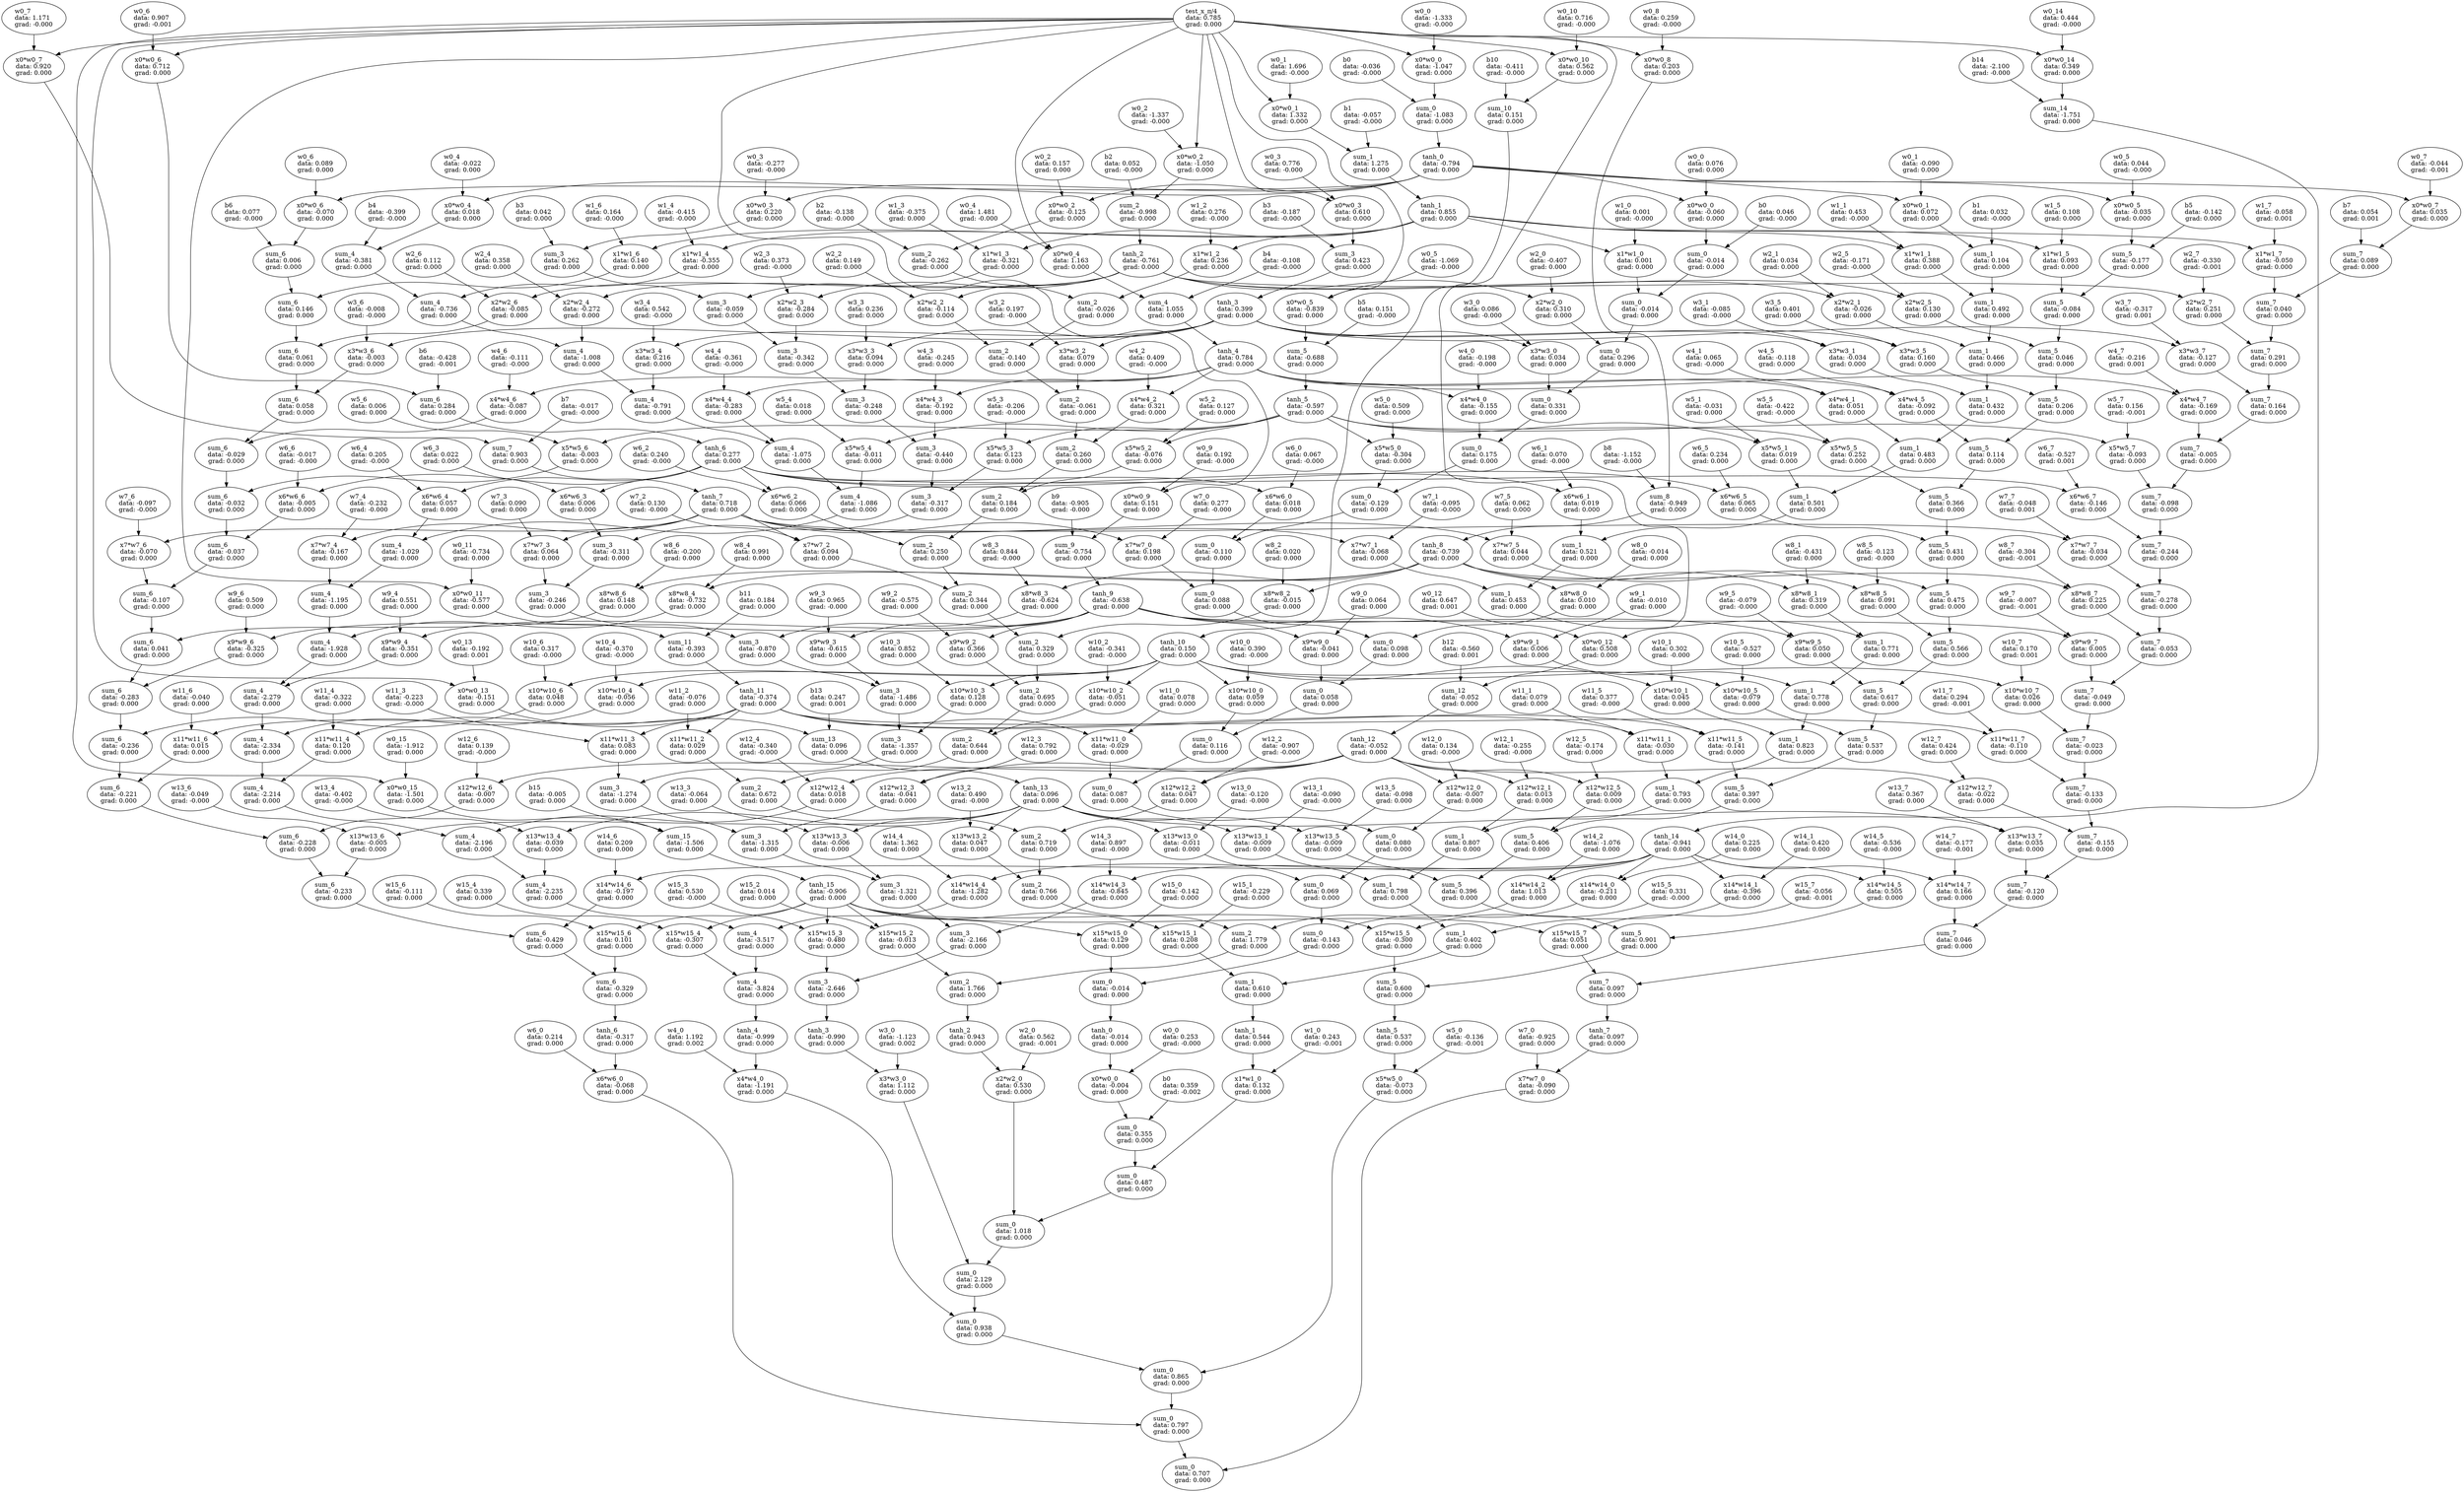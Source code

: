 digraph {
    0 [ label = "sum_0\ldata: 0.707\lgrad: 0.000" ]
    1 [ label = "sum_0\ldata: 0.797\lgrad: 0.000" ]
    2 [ label = "sum_0\ldata: 0.865\lgrad: 0.000" ]
    3 [ label = "sum_0\ldata: 0.938\lgrad: 0.000" ]
    4 [ label = "sum_0\ldata: 2.129\lgrad: 0.000" ]
    5 [ label = "sum_0\ldata: 1.018\lgrad: 0.000" ]
    6 [ label = "sum_0\ldata: 0.487\lgrad: 0.000" ]
    7 [ label = "sum_0\ldata: 0.355\lgrad: 0.000" ]
    8 [ label = "b0\ldata: 0.359\lgrad: -0.002" ]
    9 [ label = "x0*w0_0\ldata: -0.004\lgrad: 0.000" ]
    10 [ label = "tanh_0\ldata: -0.014\lgrad: 0.000" ]
    11 [ label = "sum_0\ldata: -0.014\lgrad: 0.000" ]
    12 [ label = "sum_0\ldata: -0.143\lgrad: 0.000" ]
    13 [ label = "sum_0\ldata: 0.069\lgrad: 0.000" ]
    14 [ label = "sum_0\ldata: 0.080\lgrad: 0.000" ]
    15 [ label = "sum_0\ldata: 0.087\lgrad: 0.000" ]
    16 [ label = "sum_0\ldata: 0.116\lgrad: 0.000" ]
    17 [ label = "sum_0\ldata: 0.058\lgrad: 0.000" ]
    18 [ label = "sum_0\ldata: 0.098\lgrad: 0.000" ]
    19 [ label = "sum_0\ldata: 0.088\lgrad: 0.000" ]
    20 [ label = "sum_0\ldata: -0.110\lgrad: 0.000" ]
    21 [ label = "sum_0\ldata: -0.129\lgrad: 0.000" ]
    22 [ label = "sum_0\ldata: 0.175\lgrad: 0.000" ]
    23 [ label = "sum_0\ldata: 0.331\lgrad: 0.000" ]
    24 [ label = "sum_0\ldata: 0.296\lgrad: 0.000" ]
    25 [ label = "sum_0\ldata: -0.014\lgrad: 0.000" ]
    26 [ label = "sum_0\ldata: -0.014\lgrad: 0.000" ]
    27 [ label = "b0\ldata: 0.046\lgrad: -0.000" ]
    28 [ label = "x0*w0_0\ldata: -0.060\lgrad: 0.000" ]
    29 [ label = "tanh_0\ldata: -0.794\lgrad: 0.000" ]
    30 [ label = "sum_0\ldata: -1.083\lgrad: 0.000" ]
    31 [ label = "b0\ldata: -0.036\lgrad: -0.000" ]
    32 [ label = "x0*w0_0\ldata: -1.047\lgrad: 0.000" ]
    33 [ label = "test_x_π/4\ldata: 0.785\lgrad: 0.000" ]
    34 [ label = "w0_0\ldata: -1.333\lgrad: -0.000" ]
    35 [ label = "w0_0\ldata: 0.076\lgrad: 0.000" ]
    36 [ label = "x1*w1_0\ldata: 0.001\lgrad: 0.000" ]
    37 [ label = "tanh_1\ldata: 0.855\lgrad: 0.000" ]
    38 [ label = "sum_1\ldata: 1.275\lgrad: 0.000" ]
    39 [ label = "b1\ldata: -0.057\lgrad: -0.000" ]
    40 [ label = "x0*w0_1\ldata: 1.332\lgrad: 0.000" ]
    41 [ label = "w0_1\ldata: 1.696\lgrad: -0.000" ]
    42 [ label = "w1_0\ldata: 0.001\lgrad: -0.000" ]
    43 [ label = "x2*w2_0\ldata: 0.310\lgrad: 0.000" ]
    44 [ label = "tanh_2\ldata: -0.761\lgrad: 0.000" ]
    45 [ label = "sum_2\ldata: -0.998\lgrad: 0.000" ]
    46 [ label = "b2\ldata: 0.052\lgrad: -0.000" ]
    47 [ label = "x0*w0_2\ldata: -1.050\lgrad: 0.000" ]
    48 [ label = "w0_2\ldata: -1.337\lgrad: -0.000" ]
    49 [ label = "w2_0\ldata: -0.407\lgrad: 0.000" ]
    50 [ label = "x3*w3_0\ldata: 0.034\lgrad: 0.000" ]
    51 [ label = "tanh_3\ldata: 0.399\lgrad: 0.000" ]
    52 [ label = "sum_3\ldata: 0.423\lgrad: 0.000" ]
    53 [ label = "b3\ldata: -0.187\lgrad: -0.000" ]
    54 [ label = "x0*w0_3\ldata: 0.610\lgrad: 0.000" ]
    55 [ label = "w0_3\ldata: 0.776\lgrad: -0.000" ]
    56 [ label = "w3_0\ldata: 0.086\lgrad: -0.000" ]
    57 [ label = "x4*w4_0\ldata: -0.155\lgrad: 0.000" ]
    58 [ label = "tanh_4\ldata: 0.784\lgrad: 0.000" ]
    59 [ label = "sum_4\ldata: 1.055\lgrad: 0.000" ]
    60 [ label = "b4\ldata: -0.108\lgrad: -0.000" ]
    61 [ label = "x0*w0_4\ldata: 1.163\lgrad: 0.000" ]
    62 [ label = "w0_4\ldata: 1.481\lgrad: -0.000" ]
    63 [ label = "w4_0\ldata: -0.198\lgrad: -0.000" ]
    64 [ label = "x5*w5_0\ldata: -0.304\lgrad: 0.000" ]
    65 [ label = "tanh_5\ldata: -0.597\lgrad: 0.000" ]
    66 [ label = "sum_5\ldata: -0.688\lgrad: 0.000" ]
    67 [ label = "b5\ldata: 0.151\lgrad: -0.000" ]
    68 [ label = "x0*w0_5\ldata: -0.839\lgrad: 0.000" ]
    69 [ label = "w0_5\ldata: -1.069\lgrad: -0.000" ]
    70 [ label = "w5_0\ldata: 0.509\lgrad: 0.000" ]
    71 [ label = "x6*w6_0\ldata: 0.018\lgrad: 0.000" ]
    72 [ label = "tanh_6\ldata: 0.277\lgrad: 0.000" ]
    73 [ label = "sum_6\ldata: 0.284\lgrad: 0.000" ]
    74 [ label = "b6\ldata: -0.428\lgrad: -0.001" ]
    75 [ label = "x0*w0_6\ldata: 0.712\lgrad: 0.000" ]
    76 [ label = "w0_6\ldata: 0.907\lgrad: -0.001" ]
    77 [ label = "w6_0\ldata: 0.067\lgrad: -0.000" ]
    78 [ label = "x7*w7_0\ldata: 0.198\lgrad: 0.000" ]
    79 [ label = "tanh_7\ldata: 0.718\lgrad: 0.000" ]
    80 [ label = "sum_7\ldata: 0.903\lgrad: 0.000" ]
    81 [ label = "b7\ldata: -0.017\lgrad: -0.000" ]
    82 [ label = "x0*w0_7\ldata: 0.920\lgrad: 0.000" ]
    83 [ label = "w0_7\ldata: 1.171\lgrad: -0.000" ]
    84 [ label = "w7_0\ldata: 0.277\lgrad: -0.000" ]
    85 [ label = "x8*w8_0\ldata: 0.010\lgrad: 0.000" ]
    86 [ label = "tanh_8\ldata: -0.739\lgrad: 0.000" ]
    87 [ label = "sum_8\ldata: -0.949\lgrad: 0.000" ]
    88 [ label = "b8\ldata: -1.152\lgrad: -0.000" ]
    89 [ label = "x0*w0_8\ldata: 0.203\lgrad: 0.000" ]
    90 [ label = "w0_8\ldata: 0.259\lgrad: -0.000" ]
    91 [ label = "w8_0\ldata: -0.014\lgrad: 0.000" ]
    92 [ label = "x9*w9_0\ldata: -0.041\lgrad: 0.000" ]
    93 [ label = "tanh_9\ldata: -0.638\lgrad: 0.000" ]
    94 [ label = "sum_9\ldata: -0.754\lgrad: 0.000" ]
    95 [ label = "b9\ldata: -0.905\lgrad: -0.000" ]
    96 [ label = "x0*w0_9\ldata: 0.151\lgrad: 0.000" ]
    97 [ label = "w0_9\ldata: 0.192\lgrad: -0.000" ]
    98 [ label = "w9_0\ldata: 0.064\lgrad: 0.000" ]
    99 [ label = "x10*w10_0\ldata: 0.059\lgrad: 0.000" ]
    100 [ label = "tanh_10\ldata: 0.150\lgrad: 0.000" ]
    101 [ label = "sum_10\ldata: 0.151\lgrad: 0.000" ]
    102 [ label = "b10\ldata: -0.411\lgrad: -0.000" ]
    103 [ label = "x0*w0_10\ldata: 0.562\lgrad: 0.000" ]
    104 [ label = "w0_10\ldata: 0.716\lgrad: -0.000" ]
    105 [ label = "w10_0\ldata: 0.390\lgrad: -0.000" ]
    106 [ label = "x11*w11_0\ldata: -0.029\lgrad: 0.000" ]
    107 [ label = "tanh_11\ldata: -0.374\lgrad: 0.000" ]
    108 [ label = "sum_11\ldata: -0.393\lgrad: 0.000" ]
    109 [ label = "b11\ldata: 0.184\lgrad: 0.000" ]
    110 [ label = "x0*w0_11\ldata: -0.577\lgrad: 0.000" ]
    111 [ label = "w0_11\ldata: -0.734\lgrad: 0.000" ]
    112 [ label = "w11_0\ldata: 0.078\lgrad: 0.000" ]
    113 [ label = "x12*w12_0\ldata: -0.007\lgrad: 0.000" ]
    114 [ label = "tanh_12\ldata: -0.052\lgrad: 0.000" ]
    115 [ label = "sum_12\ldata: -0.052\lgrad: 0.000" ]
    116 [ label = "b12\ldata: -0.560\lgrad: 0.001" ]
    117 [ label = "x0*w0_12\ldata: 0.508\lgrad: 0.000" ]
    118 [ label = "w0_12\ldata: 0.647\lgrad: 0.001" ]
    119 [ label = "w12_0\ldata: 0.134\lgrad: -0.000" ]
    120 [ label = "x13*w13_0\ldata: -0.011\lgrad: 0.000" ]
    121 [ label = "tanh_13\ldata: 0.096\lgrad: 0.000" ]
    122 [ label = "sum_13\ldata: 0.096\lgrad: 0.000" ]
    123 [ label = "b13\ldata: 0.247\lgrad: 0.001" ]
    124 [ label = "x0*w0_13\ldata: -0.151\lgrad: 0.000" ]
    125 [ label = "w0_13\ldata: -0.192\lgrad: 0.001" ]
    126 [ label = "w13_0\ldata: -0.120\lgrad: -0.000" ]
    127 [ label = "x14*w14_0\ldata: -0.211\lgrad: 0.000" ]
    128 [ label = "tanh_14\ldata: -0.941\lgrad: 0.000" ]
    129 [ label = "sum_14\ldata: -1.751\lgrad: 0.000" ]
    130 [ label = "b14\ldata: -2.100\lgrad: -0.000" ]
    131 [ label = "x0*w0_14\ldata: 0.349\lgrad: 0.000" ]
    132 [ label = "w0_14\ldata: 0.444\lgrad: -0.000" ]
    133 [ label = "w14_0\ldata: 0.225\lgrad: 0.000" ]
    134 [ label = "x15*w15_0\ldata: 0.129\lgrad: 0.000" ]
    135 [ label = "tanh_15\ldata: -0.906\lgrad: 0.000" ]
    136 [ label = "sum_15\ldata: -1.506\lgrad: 0.000" ]
    137 [ label = "b15\ldata: -0.005\lgrad: 0.000" ]
    138 [ label = "x0*w0_15\ldata: -1.501\lgrad: 0.000" ]
    139 [ label = "w0_15\ldata: -1.912\lgrad: 0.000" ]
    140 [ label = "w15_0\ldata: -0.142\lgrad: 0.000" ]
    141 [ label = "w0_0\ldata: 0.253\lgrad: -0.000" ]
    142 [ label = "x1*w1_0\ldata: 0.132\lgrad: 0.000" ]
    143 [ label = "tanh_1\ldata: 0.544\lgrad: 0.000" ]
    144 [ label = "sum_1\ldata: 0.610\lgrad: 0.000" ]
    145 [ label = "sum_1\ldata: 0.402\lgrad: 0.000" ]
    146 [ label = "sum_1\ldata: 0.798\lgrad: 0.000" ]
    147 [ label = "sum_1\ldata: 0.807\lgrad: 0.000" ]
    148 [ label = "sum_1\ldata: 0.793\lgrad: 0.000" ]
    149 [ label = "sum_1\ldata: 0.823\lgrad: 0.000" ]
    150 [ label = "sum_1\ldata: 0.778\lgrad: 0.000" ]
    151 [ label = "sum_1\ldata: 0.771\lgrad: 0.000" ]
    152 [ label = "sum_1\ldata: 0.453\lgrad: 0.000" ]
    153 [ label = "sum_1\ldata: 0.521\lgrad: 0.000" ]
    154 [ label = "sum_1\ldata: 0.501\lgrad: 0.000" ]
    155 [ label = "sum_1\ldata: 0.483\lgrad: 0.000" ]
    156 [ label = "sum_1\ldata: 0.432\lgrad: 0.000" ]
    157 [ label = "sum_1\ldata: 0.466\lgrad: 0.000" ]
    158 [ label = "sum_1\ldata: 0.492\lgrad: 0.000" ]
    159 [ label = "sum_1\ldata: 0.104\lgrad: 0.000" ]
    160 [ label = "b1\ldata: 0.032\lgrad: -0.000" ]
    161 [ label = "x0*w0_1\ldata: 0.072\lgrad: 0.000" ]
    162 [ label = "w0_1\ldata: -0.090\lgrad: 0.000" ]
    163 [ label = "x1*w1_1\ldata: 0.388\lgrad: 0.000" ]
    164 [ label = "w1_1\ldata: 0.453\lgrad: -0.000" ]
    165 [ label = "x2*w2_1\ldata: -0.026\lgrad: 0.000" ]
    166 [ label = "w2_1\ldata: 0.034\lgrad: 0.000" ]
    167 [ label = "x3*w3_1\ldata: -0.034\lgrad: 0.000" ]
    168 [ label = "w3_1\ldata: -0.085\lgrad: -0.000" ]
    169 [ label = "x4*w4_1\ldata: 0.051\lgrad: 0.000" ]
    170 [ label = "w4_1\ldata: 0.065\lgrad: -0.000" ]
    171 [ label = "x5*w5_1\ldata: 0.019\lgrad: 0.000" ]
    172 [ label = "w5_1\ldata: -0.031\lgrad: 0.000" ]
    173 [ label = "x6*w6_1\ldata: 0.019\lgrad: 0.000" ]
    174 [ label = "w6_1\ldata: 0.070\lgrad: -0.000" ]
    175 [ label = "x7*w7_1\ldata: -0.068\lgrad: 0.000" ]
    176 [ label = "w7_1\ldata: -0.095\lgrad: -0.000" ]
    177 [ label = "x8*w8_1\ldata: 0.319\lgrad: 0.000" ]
    178 [ label = "w8_1\ldata: -0.431\lgrad: 0.000" ]
    179 [ label = "x9*w9_1\ldata: 0.006\lgrad: 0.000" ]
    180 [ label = "w9_1\ldata: -0.010\lgrad: 0.000" ]
    181 [ label = "x10*w10_1\ldata: 0.045\lgrad: 0.000" ]
    182 [ label = "w10_1\ldata: 0.302\lgrad: -0.000" ]
    183 [ label = "x11*w11_1\ldata: -0.030\lgrad: 0.000" ]
    184 [ label = "w11_1\ldata: 0.079\lgrad: 0.000" ]
    185 [ label = "x12*w12_1\ldata: 0.013\lgrad: 0.000" ]
    186 [ label = "w12_1\ldata: -0.255\lgrad: -0.000" ]
    187 [ label = "x13*w13_1\ldata: -0.009\lgrad: 0.000" ]
    188 [ label = "w13_1\ldata: -0.090\lgrad: -0.000" ]
    189 [ label = "x14*w14_1\ldata: -0.396\lgrad: 0.000" ]
    190 [ label = "w14_1\ldata: 0.420\lgrad: 0.000" ]
    191 [ label = "x15*w15_1\ldata: 0.208\lgrad: 0.000" ]
    192 [ label = "w15_1\ldata: -0.229\lgrad: 0.000" ]
    193 [ label = "w1_0\ldata: 0.243\lgrad: -0.001" ]
    194 [ label = "x2*w2_0\ldata: 0.530\lgrad: 0.000" ]
    195 [ label = "tanh_2\ldata: 0.943\lgrad: 0.000" ]
    196 [ label = "sum_2\ldata: 1.766\lgrad: 0.000" ]
    197 [ label = "sum_2\ldata: 1.779\lgrad: 0.000" ]
    198 [ label = "sum_2\ldata: 0.766\lgrad: 0.000" ]
    199 [ label = "sum_2\ldata: 0.719\lgrad: 0.000" ]
    200 [ label = "sum_2\ldata: 0.672\lgrad: 0.000" ]
    201 [ label = "sum_2\ldata: 0.644\lgrad: 0.000" ]
    202 [ label = "sum_2\ldata: 0.695\lgrad: 0.000" ]
    203 [ label = "sum_2\ldata: 0.329\lgrad: 0.000" ]
    204 [ label = "sum_2\ldata: 0.344\lgrad: 0.000" ]
    205 [ label = "sum_2\ldata: 0.250\lgrad: 0.000" ]
    206 [ label = "sum_2\ldata: 0.184\lgrad: 0.000" ]
    207 [ label = "sum_2\ldata: 0.260\lgrad: 0.000" ]
    208 [ label = "sum_2\ldata: -0.061\lgrad: 0.000" ]
    209 [ label = "sum_2\ldata: -0.140\lgrad: 0.000" ]
    210 [ label = "sum_2\ldata: -0.026\lgrad: 0.000" ]
    211 [ label = "sum_2\ldata: -0.262\lgrad: 0.000" ]
    212 [ label = "b2\ldata: -0.138\lgrad: -0.000" ]
    213 [ label = "x0*w0_2\ldata: -0.125\lgrad: 0.000" ]
    214 [ label = "w0_2\ldata: 0.157\lgrad: 0.000" ]
    215 [ label = "x1*w1_2\ldata: 0.236\lgrad: 0.000" ]
    216 [ label = "w1_2\ldata: 0.276\lgrad: -0.000" ]
    217 [ label = "x2*w2_2\ldata: -0.114\lgrad: 0.000" ]
    218 [ label = "w2_2\ldata: 0.149\lgrad: 0.000" ]
    219 [ label = "x3*w3_2\ldata: 0.079\lgrad: 0.000" ]
    220 [ label = "w3_2\ldata: 0.197\lgrad: -0.000" ]
    221 [ label = "x4*w4_2\ldata: 0.321\lgrad: 0.000" ]
    222 [ label = "w4_2\ldata: 0.409\lgrad: -0.000" ]
    223 [ label = "x5*w5_2\ldata: -0.076\lgrad: 0.000" ]
    224 [ label = "w5_2\ldata: 0.127\lgrad: 0.000" ]
    225 [ label = "x6*w6_2\ldata: 0.066\lgrad: 0.000" ]
    226 [ label = "w6_2\ldata: 0.240\lgrad: -0.000" ]
    227 [ label = "x7*w7_2\ldata: 0.094\lgrad: 0.000" ]
    228 [ label = "w7_2\ldata: 0.130\lgrad: -0.000" ]
    229 [ label = "x8*w8_2\ldata: -0.015\lgrad: 0.000" ]
    230 [ label = "w8_2\ldata: 0.020\lgrad: 0.000" ]
    231 [ label = "x9*w9_2\ldata: 0.366\lgrad: 0.000" ]
    232 [ label = "w9_2\ldata: -0.575\lgrad: 0.000" ]
    233 [ label = "x10*w10_2\ldata: -0.051\lgrad: 0.000" ]
    234 [ label = "w10_2\ldata: -0.341\lgrad: -0.000" ]
    235 [ label = "x11*w11_2\ldata: 0.029\lgrad: 0.000" ]
    236 [ label = "w11_2\ldata: -0.076\lgrad: 0.000" ]
    237 [ label = "x12*w12_2\ldata: 0.047\lgrad: 0.000" ]
    238 [ label = "w12_2\ldata: -0.907\lgrad: -0.000" ]
    239 [ label = "x13*w13_2\ldata: 0.047\lgrad: 0.000" ]
    240 [ label = "w13_2\ldata: 0.490\lgrad: -0.000" ]
    241 [ label = "x14*w14_2\ldata: 1.013\lgrad: 0.000" ]
    242 [ label = "w14_2\ldata: -1.076\lgrad: 0.000" ]
    243 [ label = "x15*w15_2\ldata: -0.013\lgrad: 0.000" ]
    244 [ label = "w15_2\ldata: 0.014\lgrad: 0.000" ]
    245 [ label = "w2_0\ldata: 0.562\lgrad: -0.001" ]
    246 [ label = "x3*w3_0\ldata: 1.112\lgrad: 0.000" ]
    247 [ label = "tanh_3\ldata: -0.990\lgrad: 0.000" ]
    248 [ label = "sum_3\ldata: -2.646\lgrad: 0.000" ]
    249 [ label = "sum_3\ldata: -2.166\lgrad: 0.000" ]
    250 [ label = "sum_3\ldata: -1.321\lgrad: 0.000" ]
    251 [ label = "sum_3\ldata: -1.315\lgrad: 0.000" ]
    252 [ label = "sum_3\ldata: -1.274\lgrad: 0.000" ]
    253 [ label = "sum_3\ldata: -1.357\lgrad: 0.000" ]
    254 [ label = "sum_3\ldata: -1.486\lgrad: 0.000" ]
    255 [ label = "sum_3\ldata: -0.870\lgrad: 0.000" ]
    256 [ label = "sum_3\ldata: -0.246\lgrad: 0.000" ]
    257 [ label = "sum_3\ldata: -0.311\lgrad: 0.000" ]
    258 [ label = "sum_3\ldata: -0.317\lgrad: 0.000" ]
    259 [ label = "sum_3\ldata: -0.440\lgrad: 0.000" ]
    260 [ label = "sum_3\ldata: -0.248\lgrad: 0.000" ]
    261 [ label = "sum_3\ldata: -0.342\lgrad: 0.000" ]
    262 [ label = "sum_3\ldata: -0.059\lgrad: 0.000" ]
    263 [ label = "sum_3\ldata: 0.262\lgrad: 0.000" ]
    264 [ label = "b3\ldata: 0.042\lgrad: 0.000" ]
    265 [ label = "x0*w0_3\ldata: 0.220\lgrad: 0.000" ]
    266 [ label = "w0_3\ldata: -0.277\lgrad: -0.000" ]
    267 [ label = "x1*w1_3\ldata: -0.321\lgrad: 0.000" ]
    268 [ label = "w1_3\ldata: -0.375\lgrad: 0.000" ]
    269 [ label = "x2*w2_3\ldata: -0.284\lgrad: 0.000" ]
    270 [ label = "w2_3\ldata: 0.373\lgrad: -0.000" ]
    271 [ label = "x3*w3_3\ldata: 0.094\lgrad: 0.000" ]
    272 [ label = "w3_3\ldata: 0.236\lgrad: 0.000" ]
    273 [ label = "x4*w4_3\ldata: -0.192\lgrad: 0.000" ]
    274 [ label = "w4_3\ldata: -0.245\lgrad: 0.000" ]
    275 [ label = "x5*w5_3\ldata: 0.123\lgrad: 0.000" ]
    276 [ label = "w5_3\ldata: -0.206\lgrad: -0.000" ]
    277 [ label = "x6*w6_3\ldata: 0.006\lgrad: 0.000" ]
    278 [ label = "w6_3\ldata: 0.022\lgrad: 0.000" ]
    279 [ label = "x7*w7_3\ldata: 0.064\lgrad: 0.000" ]
    280 [ label = "w7_3\ldata: 0.090\lgrad: 0.000" ]
    281 [ label = "x8*w8_3\ldata: -0.624\lgrad: 0.000" ]
    282 [ label = "w8_3\ldata: 0.844\lgrad: -0.000" ]
    283 [ label = "x9*w9_3\ldata: -0.615\lgrad: 0.000" ]
    284 [ label = "w9_3\ldata: 0.965\lgrad: -0.000" ]
    285 [ label = "x10*w10_3\ldata: 0.128\lgrad: 0.000" ]
    286 [ label = "w10_3\ldata: 0.852\lgrad: 0.000" ]
    287 [ label = "x11*w11_3\ldata: 0.083\lgrad: 0.000" ]
    288 [ label = "w11_3\ldata: -0.223\lgrad: -0.000" ]
    289 [ label = "x12*w12_3\ldata: -0.041\lgrad: 0.000" ]
    290 [ label = "w12_3\ldata: 0.792\lgrad: 0.000" ]
    291 [ label = "x13*w13_3\ldata: -0.006\lgrad: 0.000" ]
    292 [ label = "w13_3\ldata: -0.064\lgrad: 0.000" ]
    293 [ label = "x14*w14_3\ldata: -0.845\lgrad: 0.000" ]
    294 [ label = "w14_3\ldata: 0.897\lgrad: -0.000" ]
    295 [ label = "x15*w15_3\ldata: -0.480\lgrad: 0.000" ]
    296 [ label = "w15_3\ldata: 0.530\lgrad: -0.000" ]
    297 [ label = "w3_0\ldata: -1.123\lgrad: 0.002" ]
    298 [ label = "x4*w4_0\ldata: -1.191\lgrad: 0.000" ]
    299 [ label = "tanh_4\ldata: -0.999\lgrad: 0.000" ]
    300 [ label = "sum_4\ldata: -3.824\lgrad: 0.000" ]
    301 [ label = "sum_4\ldata: -3.517\lgrad: 0.000" ]
    302 [ label = "sum_4\ldata: -2.235\lgrad: 0.000" ]
    303 [ label = "sum_4\ldata: -2.196\lgrad: 0.000" ]
    304 [ label = "sum_4\ldata: -2.214\lgrad: 0.000" ]
    305 [ label = "sum_4\ldata: -2.334\lgrad: 0.000" ]
    306 [ label = "sum_4\ldata: -2.279\lgrad: 0.000" ]
    307 [ label = "sum_4\ldata: -1.928\lgrad: 0.000" ]
    308 [ label = "sum_4\ldata: -1.195\lgrad: 0.000" ]
    309 [ label = "sum_4\ldata: -1.029\lgrad: 0.000" ]
    310 [ label = "sum_4\ldata: -1.086\lgrad: 0.000" ]
    311 [ label = "sum_4\ldata: -1.075\lgrad: 0.000" ]
    312 [ label = "sum_4\ldata: -0.791\lgrad: 0.000" ]
    313 [ label = "sum_4\ldata: -1.008\lgrad: 0.000" ]
    314 [ label = "sum_4\ldata: -0.736\lgrad: 0.000" ]
    315 [ label = "sum_4\ldata: -0.381\lgrad: 0.000" ]
    316 [ label = "b4\ldata: -0.399\lgrad: -0.000" ]
    317 [ label = "x0*w0_4\ldata: 0.018\lgrad: 0.000" ]
    318 [ label = "w0_4\ldata: -0.022\lgrad: 0.000" ]
    319 [ label = "x1*w1_4\ldata: -0.355\lgrad: 0.000" ]
    320 [ label = "w1_4\ldata: -0.415\lgrad: -0.000" ]
    321 [ label = "x2*w2_4\ldata: -0.272\lgrad: 0.000" ]
    322 [ label = "w2_4\ldata: 0.358\lgrad: 0.000" ]
    323 [ label = "x3*w3_4\ldata: 0.216\lgrad: 0.000" ]
    324 [ label = "w3_4\ldata: 0.542\lgrad: -0.000" ]
    325 [ label = "x4*w4_4\ldata: -0.283\lgrad: 0.000" ]
    326 [ label = "w4_4\ldata: -0.361\lgrad: -0.000" ]
    327 [ label = "x5*w5_4\ldata: -0.011\lgrad: 0.000" ]
    328 [ label = "w5_4\ldata: 0.018\lgrad: 0.000" ]
    329 [ label = "x6*w6_4\ldata: 0.057\lgrad: 0.000" ]
    330 [ label = "w6_4\ldata: 0.205\lgrad: -0.000" ]
    331 [ label = "x7*w7_4\ldata: -0.167\lgrad: 0.000" ]
    332 [ label = "w7_4\ldata: -0.232\lgrad: -0.000" ]
    333 [ label = "x8*w8_4\ldata: -0.732\lgrad: 0.000" ]
    334 [ label = "w8_4\ldata: 0.991\lgrad: 0.000" ]
    335 [ label = "x9*w9_4\ldata: -0.351\lgrad: 0.000" ]
    336 [ label = "w9_4\ldata: 0.551\lgrad: 0.000" ]
    337 [ label = "x10*w10_4\ldata: -0.056\lgrad: 0.000" ]
    338 [ label = "w10_4\ldata: -0.370\lgrad: -0.000" ]
    339 [ label = "x11*w11_4\ldata: 0.120\lgrad: 0.000" ]
    340 [ label = "w11_4\ldata: -0.322\lgrad: 0.000" ]
    341 [ label = "x12*w12_4\ldata: 0.018\lgrad: 0.000" ]
    342 [ label = "w12_4\ldata: -0.340\lgrad: -0.000" ]
    343 [ label = "x13*w13_4\ldata: -0.039\lgrad: 0.000" ]
    344 [ label = "w13_4\ldata: -0.402\lgrad: -0.000" ]
    345 [ label = "x14*w14_4\ldata: -1.282\lgrad: 0.000" ]
    346 [ label = "w14_4\ldata: 1.362\lgrad: 0.000" ]
    347 [ label = "x15*w15_4\ldata: -0.307\lgrad: 0.000" ]
    348 [ label = "w15_4\ldata: 0.339\lgrad: 0.000" ]
    349 [ label = "w4_0\ldata: 1.192\lgrad: 0.002" ]
    350 [ label = "x5*w5_0\ldata: -0.073\lgrad: 0.000" ]
    351 [ label = "tanh_5\ldata: 0.537\lgrad: 0.000" ]
    352 [ label = "sum_5\ldata: 0.600\lgrad: 0.000" ]
    353 [ label = "sum_5\ldata: 0.901\lgrad: 0.000" ]
    354 [ label = "sum_5\ldata: 0.396\lgrad: 0.000" ]
    355 [ label = "sum_5\ldata: 0.406\lgrad: 0.000" ]
    356 [ label = "sum_5\ldata: 0.397\lgrad: 0.000" ]
    357 [ label = "sum_5\ldata: 0.537\lgrad: 0.000" ]
    358 [ label = "sum_5\ldata: 0.617\lgrad: 0.000" ]
    359 [ label = "sum_5\ldata: 0.566\lgrad: 0.000" ]
    360 [ label = "sum_5\ldata: 0.475\lgrad: 0.000" ]
    361 [ label = "sum_5\ldata: 0.431\lgrad: 0.000" ]
    362 [ label = "sum_5\ldata: 0.366\lgrad: 0.000" ]
    363 [ label = "sum_5\ldata: 0.114\lgrad: 0.000" ]
    364 [ label = "sum_5\ldata: 0.206\lgrad: 0.000" ]
    365 [ label = "sum_5\ldata: 0.046\lgrad: 0.000" ]
    366 [ label = "sum_5\ldata: -0.084\lgrad: 0.000" ]
    367 [ label = "sum_5\ldata: -0.177\lgrad: 0.000" ]
    368 [ label = "b5\ldata: -0.142\lgrad: 0.000" ]
    369 [ label = "x0*w0_5\ldata: -0.035\lgrad: 0.000" ]
    370 [ label = "w0_5\ldata: 0.044\lgrad: -0.000" ]
    371 [ label = "x1*w1_5\ldata: 0.093\lgrad: 0.000" ]
    372 [ label = "w1_5\ldata: 0.108\lgrad: 0.000" ]
    373 [ label = "x2*w2_5\ldata: 0.130\lgrad: 0.000" ]
    374 [ label = "w2_5\ldata: -0.171\lgrad: -0.000" ]
    375 [ label = "x3*w3_5\ldata: 0.160\lgrad: 0.000" ]
    376 [ label = "w3_5\ldata: 0.401\lgrad: 0.000" ]
    377 [ label = "x4*w4_5\ldata: -0.092\lgrad: 0.000" ]
    378 [ label = "w4_5\ldata: -0.118\lgrad: 0.000" ]
    379 [ label = "x5*w5_5\ldata: 0.252\lgrad: 0.000" ]
    380 [ label = "w5_5\ldata: -0.422\lgrad: -0.000" ]
    381 [ label = "x6*w6_5\ldata: 0.065\lgrad: 0.000" ]
    382 [ label = "w6_5\ldata: 0.234\lgrad: 0.000" ]
    383 [ label = "x7*w7_5\ldata: 0.044\lgrad: 0.000" ]
    384 [ label = "w7_5\ldata: 0.062\lgrad: 0.000" ]
    385 [ label = "x8*w8_5\ldata: 0.091\lgrad: 0.000" ]
    386 [ label = "w8_5\ldata: -0.123\lgrad: -0.000" ]
    387 [ label = "x9*w9_5\ldata: 0.050\lgrad: 0.000" ]
    388 [ label = "w9_5\ldata: -0.079\lgrad: -0.000" ]
    389 [ label = "x10*w10_5\ldata: -0.079\lgrad: 0.000" ]
    390 [ label = "w10_5\ldata: -0.527\lgrad: 0.000" ]
    391 [ label = "x11*w11_5\ldata: -0.141\lgrad: 0.000" ]
    392 [ label = "w11_5\ldata: 0.377\lgrad: -0.000" ]
    393 [ label = "x12*w12_5\ldata: 0.009\lgrad: 0.000" ]
    394 [ label = "w12_5\ldata: -0.174\lgrad: 0.000" ]
    395 [ label = "x13*w13_5\ldata: -0.009\lgrad: 0.000" ]
    396 [ label = "w13_5\ldata: -0.098\lgrad: 0.000" ]
    397 [ label = "x14*w14_5\ldata: 0.505\lgrad: 0.000" ]
    398 [ label = "w14_5\ldata: -0.536\lgrad: -0.000" ]
    399 [ label = "x15*w15_5\ldata: -0.300\lgrad: 0.000" ]
    400 [ label = "w15_5\ldata: 0.331\lgrad: -0.000" ]
    401 [ label = "w5_0\ldata: -0.136\lgrad: -0.001" ]
    402 [ label = "x6*w6_0\ldata: -0.068\lgrad: 0.000" ]
    403 [ label = "tanh_6\ldata: -0.317\lgrad: 0.000" ]
    404 [ label = "sum_6\ldata: -0.329\lgrad: 0.000" ]
    405 [ label = "sum_6\ldata: -0.429\lgrad: 0.000" ]
    406 [ label = "sum_6\ldata: -0.233\lgrad: 0.000" ]
    407 [ label = "sum_6\ldata: -0.228\lgrad: 0.000" ]
    408 [ label = "sum_6\ldata: -0.221\lgrad: 0.000" ]
    409 [ label = "sum_6\ldata: -0.236\lgrad: 0.000" ]
    410 [ label = "sum_6\ldata: -0.283\lgrad: 0.000" ]
    411 [ label = "sum_6\ldata: 0.041\lgrad: 0.000" ]
    412 [ label = "sum_6\ldata: -0.107\lgrad: 0.000" ]
    413 [ label = "sum_6\ldata: -0.037\lgrad: 0.000" ]
    414 [ label = "sum_6\ldata: -0.032\lgrad: 0.000" ]
    415 [ label = "sum_6\ldata: -0.029\lgrad: 0.000" ]
    416 [ label = "sum_6\ldata: 0.058\lgrad: 0.000" ]
    417 [ label = "sum_6\ldata: 0.061\lgrad: 0.000" ]
    418 [ label = "sum_6\ldata: 0.146\lgrad: 0.000" ]
    419 [ label = "sum_6\ldata: 0.006\lgrad: 0.000" ]
    420 [ label = "b6\ldata: 0.077\lgrad: -0.000" ]
    421 [ label = "x0*w0_6\ldata: -0.070\lgrad: 0.000" ]
    422 [ label = "w0_6\ldata: 0.089\lgrad: 0.000" ]
    423 [ label = "x1*w1_6\ldata: 0.140\lgrad: 0.000" ]
    424 [ label = "w1_6\ldata: 0.164\lgrad: -0.000" ]
    425 [ label = "x2*w2_6\ldata: -0.085\lgrad: 0.000" ]
    426 [ label = "w2_6\ldata: 0.112\lgrad: 0.000" ]
    427 [ label = "x3*w3_6\ldata: -0.003\lgrad: 0.000" ]
    428 [ label = "w3_6\ldata: -0.008\lgrad: -0.000" ]
    429 [ label = "x4*w4_6\ldata: -0.087\lgrad: 0.000" ]
    430 [ label = "w4_6\ldata: -0.111\lgrad: -0.000" ]
    431 [ label = "x5*w5_6\ldata: -0.003\lgrad: 0.000" ]
    432 [ label = "w5_6\ldata: 0.006\lgrad: 0.000" ]
    433 [ label = "x6*w6_6\ldata: -0.005\lgrad: 0.000" ]
    434 [ label = "w6_6\ldata: -0.017\lgrad: -0.000" ]
    435 [ label = "x7*w7_6\ldata: -0.070\lgrad: 0.000" ]
    436 [ label = "w7_6\ldata: -0.097\lgrad: -0.000" ]
    437 [ label = "x8*w8_6\ldata: 0.148\lgrad: 0.000" ]
    438 [ label = "w8_6\ldata: -0.200\lgrad: 0.000" ]
    439 [ label = "x9*w9_6\ldata: -0.325\lgrad: 0.000" ]
    440 [ label = "w9_6\ldata: 0.509\lgrad: 0.000" ]
    441 [ label = "x10*w10_6\ldata: 0.048\lgrad: 0.000" ]
    442 [ label = "w10_6\ldata: 0.317\lgrad: -0.000" ]
    443 [ label = "x11*w11_6\ldata: 0.015\lgrad: 0.000" ]
    444 [ label = "w11_6\ldata: -0.040\lgrad: 0.000" ]
    445 [ label = "x12*w12_6\ldata: -0.007\lgrad: 0.000" ]
    446 [ label = "w12_6\ldata: 0.139\lgrad: -0.000" ]
    447 [ label = "x13*w13_6\ldata: -0.005\lgrad: 0.000" ]
    448 [ label = "w13_6\ldata: -0.049\lgrad: -0.000" ]
    449 [ label = "x14*w14_6\ldata: -0.197\lgrad: 0.000" ]
    450 [ label = "w14_6\ldata: 0.209\lgrad: 0.000" ]
    451 [ label = "x15*w15_6\ldata: 0.101\lgrad: 0.000" ]
    452 [ label = "w15_6\ldata: -0.111\lgrad: 0.000" ]
    453 [ label = "w6_0\ldata: 0.214\lgrad: 0.000" ]
    454 [ label = "x7*w7_0\ldata: -0.090\lgrad: 0.000" ]
    455 [ label = "tanh_7\ldata: 0.097\lgrad: 0.000" ]
    456 [ label = "sum_7\ldata: 0.097\lgrad: 0.000" ]
    457 [ label = "sum_7\ldata: 0.046\lgrad: 0.000" ]
    458 [ label = "sum_7\ldata: -0.120\lgrad: 0.000" ]
    459 [ label = "sum_7\ldata: -0.155\lgrad: 0.000" ]
    460 [ label = "sum_7\ldata: -0.133\lgrad: 0.000" ]
    461 [ label = "sum_7\ldata: -0.023\lgrad: 0.000" ]
    462 [ label = "sum_7\ldata: -0.049\lgrad: 0.000" ]
    463 [ label = "sum_7\ldata: -0.053\lgrad: 0.000" ]
    464 [ label = "sum_7\ldata: -0.278\lgrad: 0.000" ]
    465 [ label = "sum_7\ldata: -0.244\lgrad: 0.000" ]
    466 [ label = "sum_7\ldata: -0.098\lgrad: 0.000" ]
    467 [ label = "sum_7\ldata: -0.005\lgrad: 0.000" ]
    468 [ label = "sum_7\ldata: 0.164\lgrad: 0.000" ]
    469 [ label = "sum_7\ldata: 0.291\lgrad: 0.000" ]
    470 [ label = "sum_7\ldata: 0.040\lgrad: 0.000" ]
    471 [ label = "sum_7\ldata: 0.089\lgrad: 0.000" ]
    472 [ label = "b7\ldata: 0.054\lgrad: 0.001" ]
    473 [ label = "x0*w0_7\ldata: 0.035\lgrad: 0.000" ]
    474 [ label = "w0_7\ldata: -0.044\lgrad: -0.001" ]
    475 [ label = "x1*w1_7\ldata: -0.050\lgrad: 0.000" ]
    476 [ label = "w1_7\ldata: -0.058\lgrad: 0.001" ]
    477 [ label = "x2*w2_7\ldata: 0.251\lgrad: 0.000" ]
    478 [ label = "w2_7\ldata: -0.330\lgrad: -0.001" ]
    479 [ label = "x3*w3_7\ldata: -0.127\lgrad: 0.000" ]
    480 [ label = "w3_7\ldata: -0.317\lgrad: 0.001" ]
    481 [ label = "x4*w4_7\ldata: -0.169\lgrad: 0.000" ]
    482 [ label = "w4_7\ldata: -0.216\lgrad: 0.001" ]
    483 [ label = "x5*w5_7\ldata: -0.093\lgrad: 0.000" ]
    484 [ label = "w5_7\ldata: 0.156\lgrad: -0.001" ]
    485 [ label = "x6*w6_7\ldata: -0.146\lgrad: 0.000" ]
    486 [ label = "w6_7\ldata: -0.527\lgrad: 0.001" ]
    487 [ label = "x7*w7_7\ldata: -0.034\lgrad: 0.000" ]
    488 [ label = "w7_7\ldata: -0.048\lgrad: 0.001" ]
    489 [ label = "x8*w8_7\ldata: 0.225\lgrad: 0.000" ]
    490 [ label = "w8_7\ldata: -0.304\lgrad: -0.001" ]
    491 [ label = "x9*w9_7\ldata: 0.005\lgrad: 0.000" ]
    492 [ label = "w9_7\ldata: -0.007\lgrad: -0.001" ]
    493 [ label = "x10*w10_7\ldata: 0.026\lgrad: 0.000" ]
    494 [ label = "w10_7\ldata: 0.170\lgrad: 0.001" ]
    495 [ label = "x11*w11_7\ldata: -0.110\lgrad: 0.000" ]
    496 [ label = "w11_7\ldata: 0.294\lgrad: -0.001" ]
    497 [ label = "x12*w12_7\ldata: -0.022\lgrad: 0.000" ]
    498 [ label = "w12_7\ldata: 0.424\lgrad: 0.000" ]
    499 [ label = "x13*w13_7\ldata: 0.035\lgrad: 0.000" ]
    500 [ label = "w13_7\ldata: 0.367\lgrad: 0.000" ]
    501 [ label = "x14*w14_7\ldata: 0.166\lgrad: 0.000" ]
    502 [ label = "w14_7\ldata: -0.177\lgrad: -0.001" ]
    503 [ label = "x15*w15_7\ldata: 0.051\lgrad: 0.000" ]
    504 [ label = "w15_7\ldata: -0.056\lgrad: -0.001" ]
    505 [ label = "w7_0\ldata: -0.925\lgrad: 0.000" ]
    8 -> 7 [ ]
    27 -> 26 [ ]
    31 -> 30 [ ]
    33 -> 32 [ ]
    34 -> 32 [ ]
    32 -> 30 [ ]
    30 -> 29 [ ]
    29 -> 28 [ ]
    35 -> 28 [ ]
    28 -> 26 [ ]
    26 -> 25 [ ]
    39 -> 38 [ ]
    33 -> 40 [ ]
    41 -> 40 [ ]
    40 -> 38 [ ]
    38 -> 37 [ ]
    37 -> 36 [ ]
    42 -> 36 [ ]
    36 -> 25 [ ]
    25 -> 24 [ ]
    46 -> 45 [ ]
    33 -> 47 [ ]
    48 -> 47 [ ]
    47 -> 45 [ ]
    45 -> 44 [ ]
    44 -> 43 [ ]
    49 -> 43 [ ]
    43 -> 24 [ ]
    24 -> 23 [ ]
    53 -> 52 [ ]
    33 -> 54 [ ]
    55 -> 54 [ ]
    54 -> 52 [ ]
    52 -> 51 [ ]
    51 -> 50 [ ]
    56 -> 50 [ ]
    50 -> 23 [ ]
    23 -> 22 [ ]
    60 -> 59 [ ]
    33 -> 61 [ ]
    62 -> 61 [ ]
    61 -> 59 [ ]
    59 -> 58 [ ]
    58 -> 57 [ ]
    63 -> 57 [ ]
    57 -> 22 [ ]
    22 -> 21 [ ]
    67 -> 66 [ ]
    33 -> 68 [ ]
    69 -> 68 [ ]
    68 -> 66 [ ]
    66 -> 65 [ ]
    65 -> 64 [ ]
    70 -> 64 [ ]
    64 -> 21 [ ]
    21 -> 20 [ ]
    74 -> 73 [ ]
    33 -> 75 [ ]
    76 -> 75 [ ]
    75 -> 73 [ ]
    73 -> 72 [ ]
    72 -> 71 [ ]
    77 -> 71 [ ]
    71 -> 20 [ ]
    20 -> 19 [ ]
    81 -> 80 [ ]
    33 -> 82 [ ]
    83 -> 82 [ ]
    82 -> 80 [ ]
    80 -> 79 [ ]
    79 -> 78 [ ]
    84 -> 78 [ ]
    78 -> 19 [ ]
    19 -> 18 [ ]
    88 -> 87 [ ]
    33 -> 89 [ ]
    90 -> 89 [ ]
    89 -> 87 [ ]
    87 -> 86 [ ]
    86 -> 85 [ ]
    91 -> 85 [ ]
    85 -> 18 [ ]
    18 -> 17 [ ]
    95 -> 94 [ ]
    33 -> 96 [ ]
    97 -> 96 [ ]
    96 -> 94 [ ]
    94 -> 93 [ ]
    93 -> 92 [ ]
    98 -> 92 [ ]
    92 -> 17 [ ]
    17 -> 16 [ ]
    102 -> 101 [ ]
    33 -> 103 [ ]
    104 -> 103 [ ]
    103 -> 101 [ ]
    101 -> 100 [ ]
    100 -> 99 [ ]
    105 -> 99 [ ]
    99 -> 16 [ ]
    16 -> 15 [ ]
    109 -> 108 [ ]
    33 -> 110 [ ]
    111 -> 110 [ ]
    110 -> 108 [ ]
    108 -> 107 [ ]
    107 -> 106 [ ]
    112 -> 106 [ ]
    106 -> 15 [ ]
    15 -> 14 [ ]
    116 -> 115 [ ]
    33 -> 117 [ ]
    118 -> 117 [ ]
    117 -> 115 [ ]
    115 -> 114 [ ]
    114 -> 113 [ ]
    119 -> 113 [ ]
    113 -> 14 [ ]
    14 -> 13 [ ]
    123 -> 122 [ ]
    33 -> 124 [ ]
    125 -> 124 [ ]
    124 -> 122 [ ]
    122 -> 121 [ ]
    121 -> 120 [ ]
    126 -> 120 [ ]
    120 -> 13 [ ]
    13 -> 12 [ ]
    130 -> 129 [ ]
    33 -> 131 [ ]
    132 -> 131 [ ]
    131 -> 129 [ ]
    129 -> 128 [ ]
    128 -> 127 [ ]
    133 -> 127 [ ]
    127 -> 12 [ ]
    12 -> 11 [ ]
    137 -> 136 [ ]
    33 -> 138 [ ]
    139 -> 138 [ ]
    138 -> 136 [ ]
    136 -> 135 [ ]
    135 -> 134 [ ]
    140 -> 134 [ ]
    134 -> 11 [ ]
    11 -> 10 [ ]
    10 -> 9 [ ]
    141 -> 9 [ ]
    9 -> 7 [ ]
    7 -> 6 [ ]
    160 -> 159 [ ]
    29 -> 161 [ ]
    162 -> 161 [ ]
    161 -> 159 [ ]
    159 -> 158 [ ]
    37 -> 163 [ ]
    164 -> 163 [ ]
    163 -> 158 [ ]
    158 -> 157 [ ]
    44 -> 165 [ ]
    166 -> 165 [ ]
    165 -> 157 [ ]
    157 -> 156 [ ]
    51 -> 167 [ ]
    168 -> 167 [ ]
    167 -> 156 [ ]
    156 -> 155 [ ]
    58 -> 169 [ ]
    170 -> 169 [ ]
    169 -> 155 [ ]
    155 -> 154 [ ]
    65 -> 171 [ ]
    172 -> 171 [ ]
    171 -> 154 [ ]
    154 -> 153 [ ]
    72 -> 173 [ ]
    174 -> 173 [ ]
    173 -> 153 [ ]
    153 -> 152 [ ]
    79 -> 175 [ ]
    176 -> 175 [ ]
    175 -> 152 [ ]
    152 -> 151 [ ]
    86 -> 177 [ ]
    178 -> 177 [ ]
    177 -> 151 [ ]
    151 -> 150 [ ]
    93 -> 179 [ ]
    180 -> 179 [ ]
    179 -> 150 [ ]
    150 -> 149 [ ]
    100 -> 181 [ ]
    182 -> 181 [ ]
    181 -> 149 [ ]
    149 -> 148 [ ]
    107 -> 183 [ ]
    184 -> 183 [ ]
    183 -> 148 [ ]
    148 -> 147 [ ]
    114 -> 185 [ ]
    186 -> 185 [ ]
    185 -> 147 [ ]
    147 -> 146 [ ]
    121 -> 187 [ ]
    188 -> 187 [ ]
    187 -> 146 [ ]
    146 -> 145 [ ]
    128 -> 189 [ ]
    190 -> 189 [ ]
    189 -> 145 [ ]
    145 -> 144 [ ]
    135 -> 191 [ ]
    192 -> 191 [ ]
    191 -> 144 [ ]
    144 -> 143 [ ]
    143 -> 142 [ ]
    193 -> 142 [ ]
    142 -> 6 [ ]
    6 -> 5 [ ]
    212 -> 211 [ ]
    29 -> 213 [ ]
    214 -> 213 [ ]
    213 -> 211 [ ]
    211 -> 210 [ ]
    37 -> 215 [ ]
    216 -> 215 [ ]
    215 -> 210 [ ]
    210 -> 209 [ ]
    44 -> 217 [ ]
    218 -> 217 [ ]
    217 -> 209 [ ]
    209 -> 208 [ ]
    51 -> 219 [ ]
    220 -> 219 [ ]
    219 -> 208 [ ]
    208 -> 207 [ ]
    58 -> 221 [ ]
    222 -> 221 [ ]
    221 -> 207 [ ]
    207 -> 206 [ ]
    65 -> 223 [ ]
    224 -> 223 [ ]
    223 -> 206 [ ]
    206 -> 205 [ ]
    72 -> 225 [ ]
    226 -> 225 [ ]
    225 -> 205 [ ]
    205 -> 204 [ ]
    79 -> 227 [ ]
    228 -> 227 [ ]
    227 -> 204 [ ]
    204 -> 203 [ ]
    86 -> 229 [ ]
    230 -> 229 [ ]
    229 -> 203 [ ]
    203 -> 202 [ ]
    93 -> 231 [ ]
    232 -> 231 [ ]
    231 -> 202 [ ]
    202 -> 201 [ ]
    100 -> 233 [ ]
    234 -> 233 [ ]
    233 -> 201 [ ]
    201 -> 200 [ ]
    107 -> 235 [ ]
    236 -> 235 [ ]
    235 -> 200 [ ]
    200 -> 199 [ ]
    114 -> 237 [ ]
    238 -> 237 [ ]
    237 -> 199 [ ]
    199 -> 198 [ ]
    121 -> 239 [ ]
    240 -> 239 [ ]
    239 -> 198 [ ]
    198 -> 197 [ ]
    128 -> 241 [ ]
    242 -> 241 [ ]
    241 -> 197 [ ]
    197 -> 196 [ ]
    135 -> 243 [ ]
    244 -> 243 [ ]
    243 -> 196 [ ]
    196 -> 195 [ ]
    195 -> 194 [ ]
    245 -> 194 [ ]
    194 -> 5 [ ]
    5 -> 4 [ ]
    264 -> 263 [ ]
    29 -> 265 [ ]
    266 -> 265 [ ]
    265 -> 263 [ ]
    263 -> 262 [ ]
    37 -> 267 [ ]
    268 -> 267 [ ]
    267 -> 262 [ ]
    262 -> 261 [ ]
    44 -> 269 [ ]
    270 -> 269 [ ]
    269 -> 261 [ ]
    261 -> 260 [ ]
    51 -> 271 [ ]
    272 -> 271 [ ]
    271 -> 260 [ ]
    260 -> 259 [ ]
    58 -> 273 [ ]
    274 -> 273 [ ]
    273 -> 259 [ ]
    259 -> 258 [ ]
    65 -> 275 [ ]
    276 -> 275 [ ]
    275 -> 258 [ ]
    258 -> 257 [ ]
    72 -> 277 [ ]
    278 -> 277 [ ]
    277 -> 257 [ ]
    257 -> 256 [ ]
    79 -> 279 [ ]
    280 -> 279 [ ]
    279 -> 256 [ ]
    256 -> 255 [ ]
    86 -> 281 [ ]
    282 -> 281 [ ]
    281 -> 255 [ ]
    255 -> 254 [ ]
    93 -> 283 [ ]
    284 -> 283 [ ]
    283 -> 254 [ ]
    254 -> 253 [ ]
    100 -> 285 [ ]
    286 -> 285 [ ]
    285 -> 253 [ ]
    253 -> 252 [ ]
    107 -> 287 [ ]
    288 -> 287 [ ]
    287 -> 252 [ ]
    252 -> 251 [ ]
    114 -> 289 [ ]
    290 -> 289 [ ]
    289 -> 251 [ ]
    251 -> 250 [ ]
    121 -> 291 [ ]
    292 -> 291 [ ]
    291 -> 250 [ ]
    250 -> 249 [ ]
    128 -> 293 [ ]
    294 -> 293 [ ]
    293 -> 249 [ ]
    249 -> 248 [ ]
    135 -> 295 [ ]
    296 -> 295 [ ]
    295 -> 248 [ ]
    248 -> 247 [ ]
    247 -> 246 [ ]
    297 -> 246 [ ]
    246 -> 4 [ ]
    4 -> 3 [ ]
    316 -> 315 [ ]
    29 -> 317 [ ]
    318 -> 317 [ ]
    317 -> 315 [ ]
    315 -> 314 [ ]
    37 -> 319 [ ]
    320 -> 319 [ ]
    319 -> 314 [ ]
    314 -> 313 [ ]
    44 -> 321 [ ]
    322 -> 321 [ ]
    321 -> 313 [ ]
    313 -> 312 [ ]
    51 -> 323 [ ]
    324 -> 323 [ ]
    323 -> 312 [ ]
    312 -> 311 [ ]
    58 -> 325 [ ]
    326 -> 325 [ ]
    325 -> 311 [ ]
    311 -> 310 [ ]
    65 -> 327 [ ]
    328 -> 327 [ ]
    327 -> 310 [ ]
    310 -> 309 [ ]
    72 -> 329 [ ]
    330 -> 329 [ ]
    329 -> 309 [ ]
    309 -> 308 [ ]
    79 -> 331 [ ]
    332 -> 331 [ ]
    331 -> 308 [ ]
    308 -> 307 [ ]
    86 -> 333 [ ]
    334 -> 333 [ ]
    333 -> 307 [ ]
    307 -> 306 [ ]
    93 -> 335 [ ]
    336 -> 335 [ ]
    335 -> 306 [ ]
    306 -> 305 [ ]
    100 -> 337 [ ]
    338 -> 337 [ ]
    337 -> 305 [ ]
    305 -> 304 [ ]
    107 -> 339 [ ]
    340 -> 339 [ ]
    339 -> 304 [ ]
    304 -> 303 [ ]
    114 -> 341 [ ]
    342 -> 341 [ ]
    341 -> 303 [ ]
    303 -> 302 [ ]
    121 -> 343 [ ]
    344 -> 343 [ ]
    343 -> 302 [ ]
    302 -> 301 [ ]
    128 -> 345 [ ]
    346 -> 345 [ ]
    345 -> 301 [ ]
    301 -> 300 [ ]
    135 -> 347 [ ]
    348 -> 347 [ ]
    347 -> 300 [ ]
    300 -> 299 [ ]
    299 -> 298 [ ]
    349 -> 298 [ ]
    298 -> 3 [ ]
    3 -> 2 [ ]
    368 -> 367 [ ]
    29 -> 369 [ ]
    370 -> 369 [ ]
    369 -> 367 [ ]
    367 -> 366 [ ]
    37 -> 371 [ ]
    372 -> 371 [ ]
    371 -> 366 [ ]
    366 -> 365 [ ]
    44 -> 373 [ ]
    374 -> 373 [ ]
    373 -> 365 [ ]
    365 -> 364 [ ]
    51 -> 375 [ ]
    376 -> 375 [ ]
    375 -> 364 [ ]
    364 -> 363 [ ]
    58 -> 377 [ ]
    378 -> 377 [ ]
    377 -> 363 [ ]
    363 -> 362 [ ]
    65 -> 379 [ ]
    380 -> 379 [ ]
    379 -> 362 [ ]
    362 -> 361 [ ]
    72 -> 381 [ ]
    382 -> 381 [ ]
    381 -> 361 [ ]
    361 -> 360 [ ]
    79 -> 383 [ ]
    384 -> 383 [ ]
    383 -> 360 [ ]
    360 -> 359 [ ]
    86 -> 385 [ ]
    386 -> 385 [ ]
    385 -> 359 [ ]
    359 -> 358 [ ]
    93 -> 387 [ ]
    388 -> 387 [ ]
    387 -> 358 [ ]
    358 -> 357 [ ]
    100 -> 389 [ ]
    390 -> 389 [ ]
    389 -> 357 [ ]
    357 -> 356 [ ]
    107 -> 391 [ ]
    392 -> 391 [ ]
    391 -> 356 [ ]
    356 -> 355 [ ]
    114 -> 393 [ ]
    394 -> 393 [ ]
    393 -> 355 [ ]
    355 -> 354 [ ]
    121 -> 395 [ ]
    396 -> 395 [ ]
    395 -> 354 [ ]
    354 -> 353 [ ]
    128 -> 397 [ ]
    398 -> 397 [ ]
    397 -> 353 [ ]
    353 -> 352 [ ]
    135 -> 399 [ ]
    400 -> 399 [ ]
    399 -> 352 [ ]
    352 -> 351 [ ]
    351 -> 350 [ ]
    401 -> 350 [ ]
    350 -> 2 [ ]
    2 -> 1 [ ]
    420 -> 419 [ ]
    29 -> 421 [ ]
    422 -> 421 [ ]
    421 -> 419 [ ]
    419 -> 418 [ ]
    37 -> 423 [ ]
    424 -> 423 [ ]
    423 -> 418 [ ]
    418 -> 417 [ ]
    44 -> 425 [ ]
    426 -> 425 [ ]
    425 -> 417 [ ]
    417 -> 416 [ ]
    51 -> 427 [ ]
    428 -> 427 [ ]
    427 -> 416 [ ]
    416 -> 415 [ ]
    58 -> 429 [ ]
    430 -> 429 [ ]
    429 -> 415 [ ]
    415 -> 414 [ ]
    65 -> 431 [ ]
    432 -> 431 [ ]
    431 -> 414 [ ]
    414 -> 413 [ ]
    72 -> 433 [ ]
    434 -> 433 [ ]
    433 -> 413 [ ]
    413 -> 412 [ ]
    79 -> 435 [ ]
    436 -> 435 [ ]
    435 -> 412 [ ]
    412 -> 411 [ ]
    86 -> 437 [ ]
    438 -> 437 [ ]
    437 -> 411 [ ]
    411 -> 410 [ ]
    93 -> 439 [ ]
    440 -> 439 [ ]
    439 -> 410 [ ]
    410 -> 409 [ ]
    100 -> 441 [ ]
    442 -> 441 [ ]
    441 -> 409 [ ]
    409 -> 408 [ ]
    107 -> 443 [ ]
    444 -> 443 [ ]
    443 -> 408 [ ]
    408 -> 407 [ ]
    114 -> 445 [ ]
    446 -> 445 [ ]
    445 -> 407 [ ]
    407 -> 406 [ ]
    121 -> 447 [ ]
    448 -> 447 [ ]
    447 -> 406 [ ]
    406 -> 405 [ ]
    128 -> 449 [ ]
    450 -> 449 [ ]
    449 -> 405 [ ]
    405 -> 404 [ ]
    135 -> 451 [ ]
    452 -> 451 [ ]
    451 -> 404 [ ]
    404 -> 403 [ ]
    403 -> 402 [ ]
    453 -> 402 [ ]
    402 -> 1 [ ]
    1 -> 0 [ ]
    472 -> 471 [ ]
    29 -> 473 [ ]
    474 -> 473 [ ]
    473 -> 471 [ ]
    471 -> 470 [ ]
    37 -> 475 [ ]
    476 -> 475 [ ]
    475 -> 470 [ ]
    470 -> 469 [ ]
    44 -> 477 [ ]
    478 -> 477 [ ]
    477 -> 469 [ ]
    469 -> 468 [ ]
    51 -> 479 [ ]
    480 -> 479 [ ]
    479 -> 468 [ ]
    468 -> 467 [ ]
    58 -> 481 [ ]
    482 -> 481 [ ]
    481 -> 467 [ ]
    467 -> 466 [ ]
    65 -> 483 [ ]
    484 -> 483 [ ]
    483 -> 466 [ ]
    466 -> 465 [ ]
    72 -> 485 [ ]
    486 -> 485 [ ]
    485 -> 465 [ ]
    465 -> 464 [ ]
    79 -> 487 [ ]
    488 -> 487 [ ]
    487 -> 464 [ ]
    464 -> 463 [ ]
    86 -> 489 [ ]
    490 -> 489 [ ]
    489 -> 463 [ ]
    463 -> 462 [ ]
    93 -> 491 [ ]
    492 -> 491 [ ]
    491 -> 462 [ ]
    462 -> 461 [ ]
    100 -> 493 [ ]
    494 -> 493 [ ]
    493 -> 461 [ ]
    461 -> 460 [ ]
    107 -> 495 [ ]
    496 -> 495 [ ]
    495 -> 460 [ ]
    460 -> 459 [ ]
    114 -> 497 [ ]
    498 -> 497 [ ]
    497 -> 459 [ ]
    459 -> 458 [ ]
    121 -> 499 [ ]
    500 -> 499 [ ]
    499 -> 458 [ ]
    458 -> 457 [ ]
    128 -> 501 [ ]
    502 -> 501 [ ]
    501 -> 457 [ ]
    457 -> 456 [ ]
    135 -> 503 [ ]
    504 -> 503 [ ]
    503 -> 456 [ ]
    456 -> 455 [ ]
    455 -> 454 [ ]
    505 -> 454 [ ]
    454 -> 0 [ ]
}
